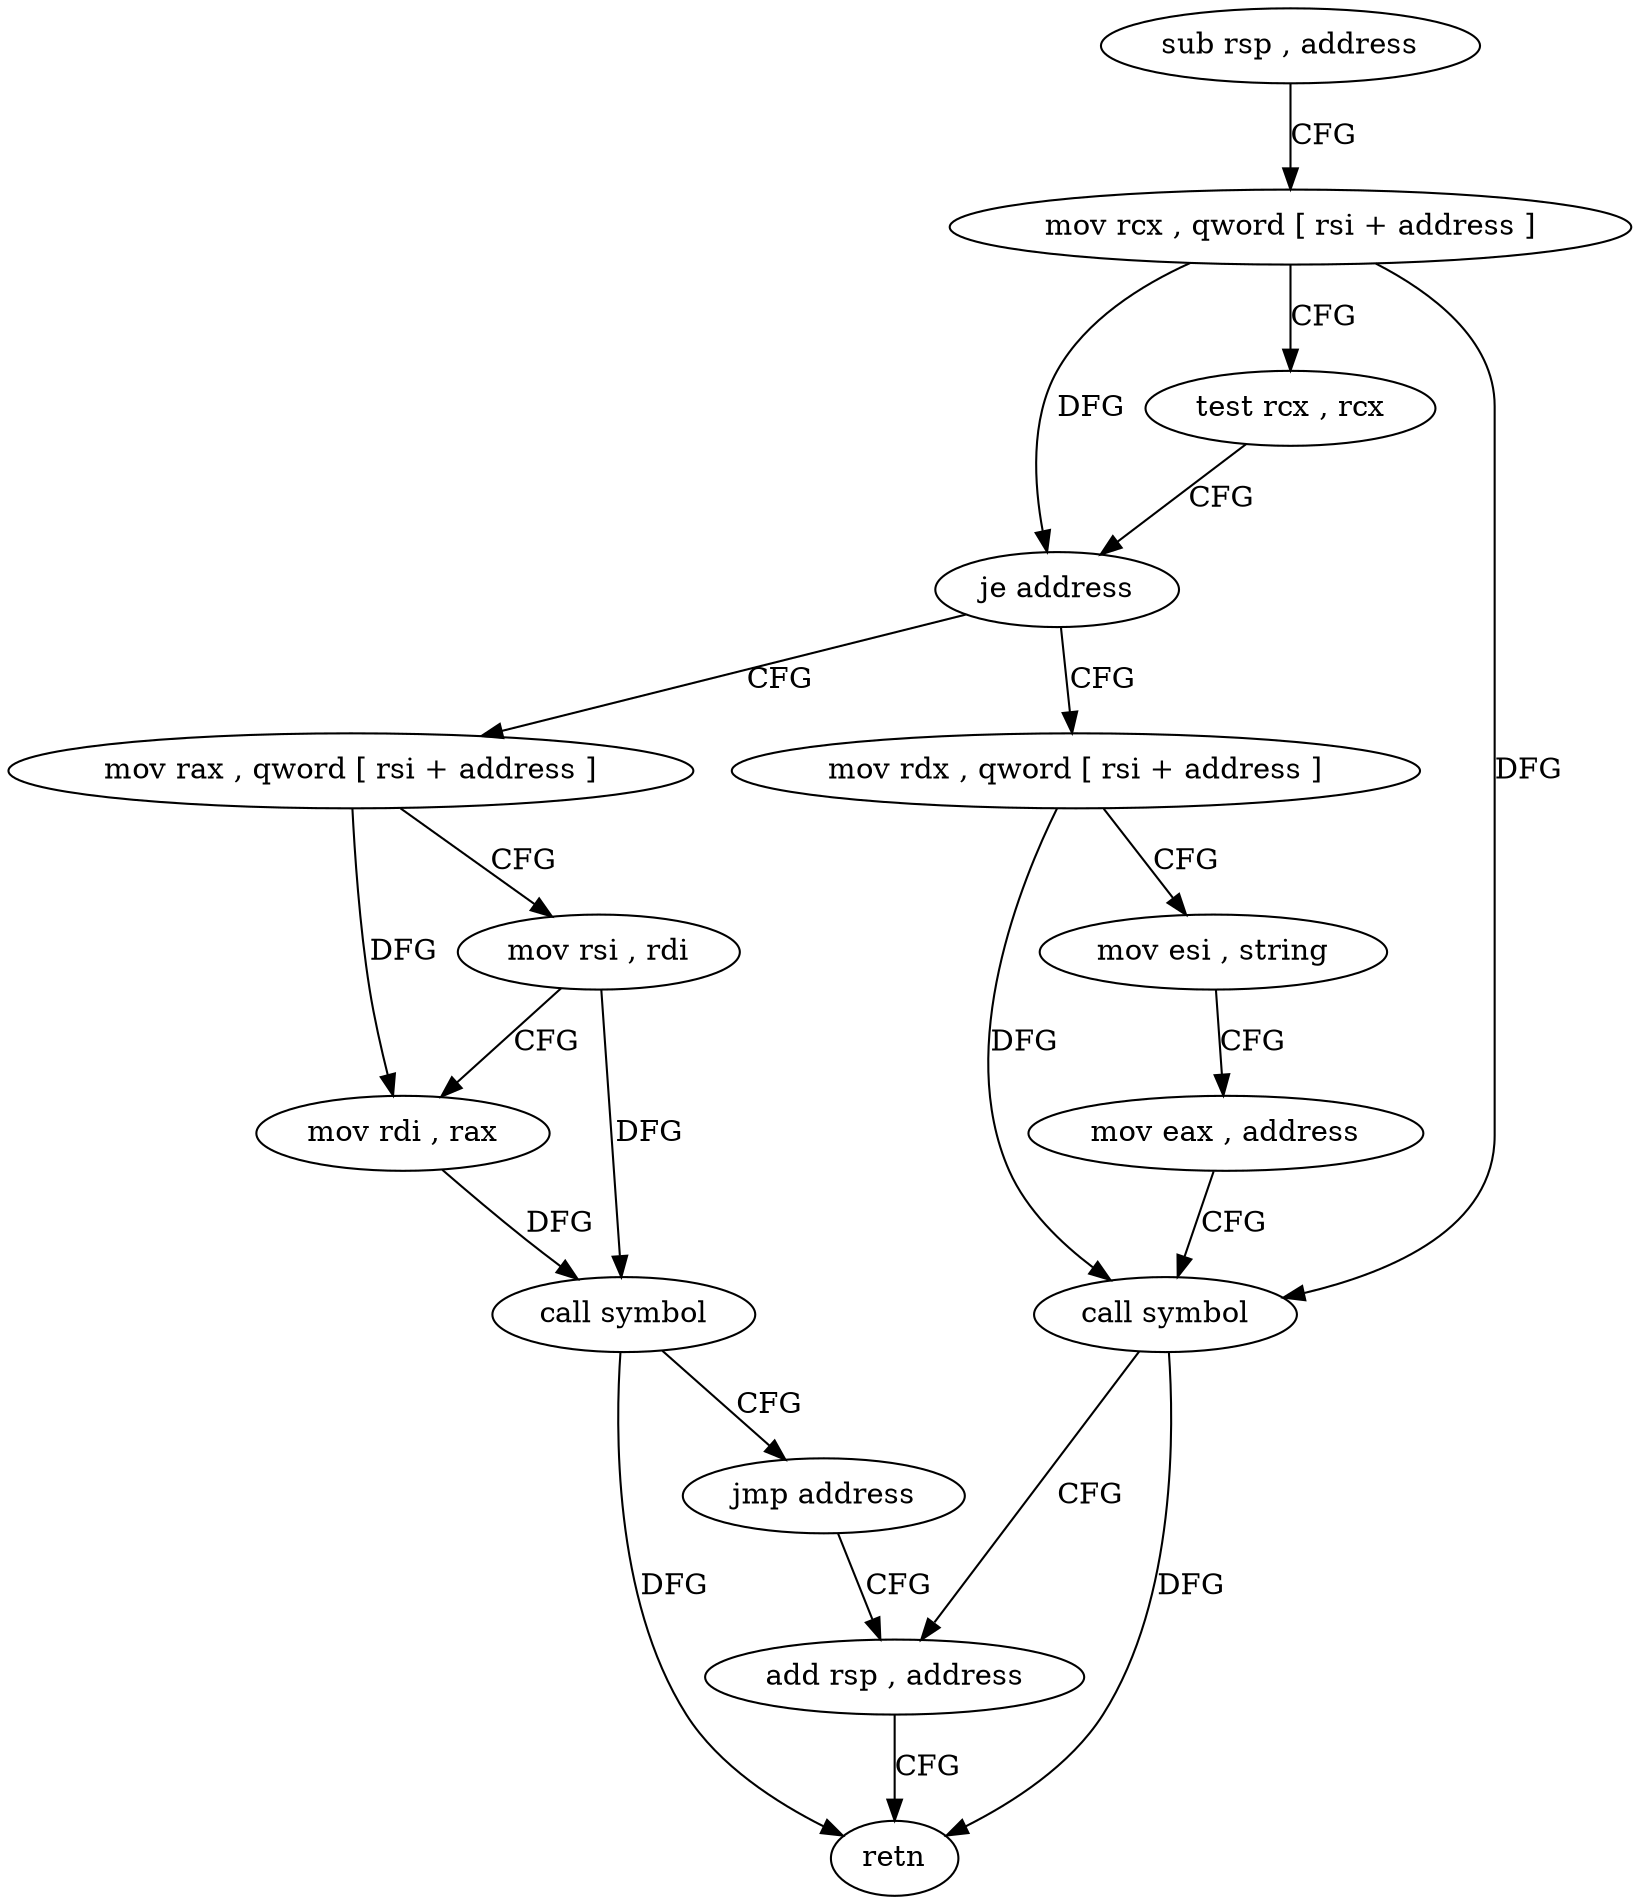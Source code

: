 digraph "func" {
"4221972" [label = "sub rsp , address" ]
"4221976" [label = "mov rcx , qword [ rsi + address ]" ]
"4221980" [label = "test rcx , rcx" ]
"4221983" [label = "je address" ]
"4222009" [label = "mov rax , qword [ rsi + address ]" ]
"4221985" [label = "mov rdx , qword [ rsi + address ]" ]
"4222013" [label = "mov rsi , rdi" ]
"4222016" [label = "mov rdi , rax" ]
"4222019" [label = "call symbol" ]
"4222024" [label = "jmp address" ]
"4222004" [label = "add rsp , address" ]
"4221989" [label = "mov esi , string" ]
"4221994" [label = "mov eax , address" ]
"4221999" [label = "call symbol" ]
"4222008" [label = "retn" ]
"4221972" -> "4221976" [ label = "CFG" ]
"4221976" -> "4221980" [ label = "CFG" ]
"4221976" -> "4221983" [ label = "DFG" ]
"4221976" -> "4221999" [ label = "DFG" ]
"4221980" -> "4221983" [ label = "CFG" ]
"4221983" -> "4222009" [ label = "CFG" ]
"4221983" -> "4221985" [ label = "CFG" ]
"4222009" -> "4222013" [ label = "CFG" ]
"4222009" -> "4222016" [ label = "DFG" ]
"4221985" -> "4221989" [ label = "CFG" ]
"4221985" -> "4221999" [ label = "DFG" ]
"4222013" -> "4222016" [ label = "CFG" ]
"4222013" -> "4222019" [ label = "DFG" ]
"4222016" -> "4222019" [ label = "DFG" ]
"4222019" -> "4222024" [ label = "CFG" ]
"4222019" -> "4222008" [ label = "DFG" ]
"4222024" -> "4222004" [ label = "CFG" ]
"4222004" -> "4222008" [ label = "CFG" ]
"4221989" -> "4221994" [ label = "CFG" ]
"4221994" -> "4221999" [ label = "CFG" ]
"4221999" -> "4222004" [ label = "CFG" ]
"4221999" -> "4222008" [ label = "DFG" ]
}
